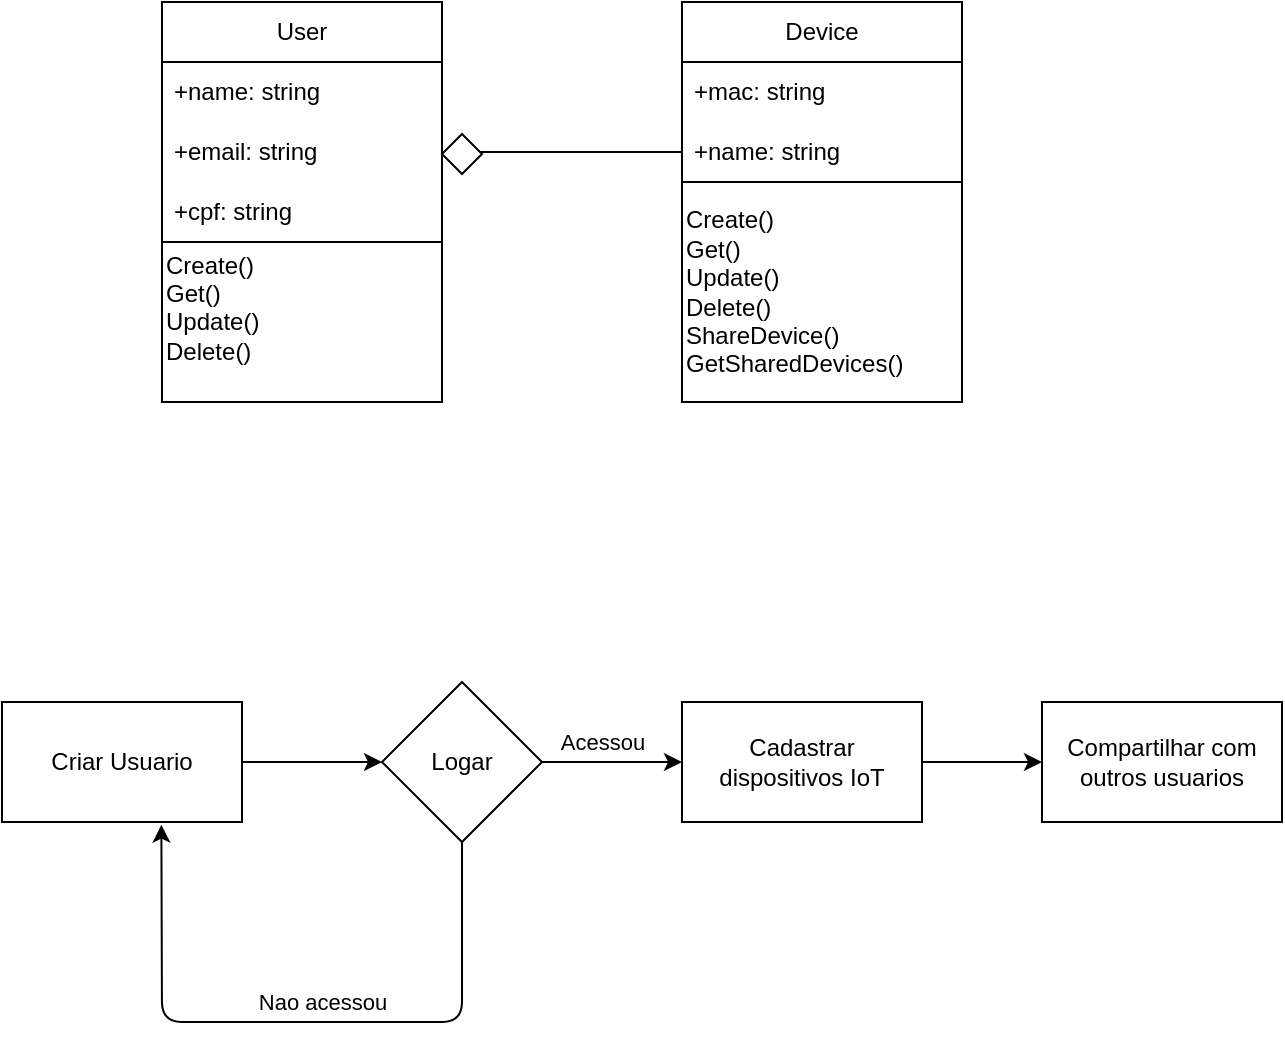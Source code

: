 <mxfile>
    <diagram id="Dx1TXjnr9XMH7GbBT_C2" name="Page-1">
        <mxGraphModel dx="942" dy="377" grid="1" gridSize="10" guides="1" tooltips="1" connect="1" arrows="1" fold="1" page="1" pageScale="1" pageWidth="850" pageHeight="1100" math="0" shadow="0">
            <root>
                <mxCell id="0"/>
                <mxCell id="1" parent="0"/>
                <mxCell id="5" value="User" style="swimlane;fontStyle=0;childLayout=stackLayout;horizontal=1;startSize=30;horizontalStack=0;resizeParent=1;resizeParentMax=0;resizeLast=0;collapsible=1;marginBottom=0;whiteSpace=wrap;html=1;" vertex="1" parent="1">
                    <mxGeometry x="230" y="170" width="140" height="120" as="geometry"/>
                </mxCell>
                <mxCell id="6" value="+name: string" style="text;strokeColor=none;fillColor=none;align=left;verticalAlign=middle;spacingLeft=4;spacingRight=4;overflow=hidden;points=[[0,0.5],[1,0.5]];portConstraint=eastwest;rotatable=0;whiteSpace=wrap;html=1;" vertex="1" parent="5">
                    <mxGeometry y="30" width="140" height="30" as="geometry"/>
                </mxCell>
                <mxCell id="7" value="+email: string" style="text;strokeColor=none;fillColor=none;align=left;verticalAlign=middle;spacingLeft=4;spacingRight=4;overflow=hidden;points=[[0,0.5],[1,0.5]];portConstraint=eastwest;rotatable=0;whiteSpace=wrap;html=1;" vertex="1" parent="5">
                    <mxGeometry y="60" width="140" height="30" as="geometry"/>
                </mxCell>
                <mxCell id="8" value="+cpf: string" style="text;strokeColor=none;fillColor=none;align=left;verticalAlign=middle;spacingLeft=4;spacingRight=4;overflow=hidden;points=[[0,0.5],[1,0.5]];portConstraint=eastwest;rotatable=0;whiteSpace=wrap;html=1;" vertex="1" parent="5">
                    <mxGeometry y="90" width="140" height="30" as="geometry"/>
                </mxCell>
                <mxCell id="13" value="Device" style="swimlane;fontStyle=0;childLayout=stackLayout;horizontal=1;startSize=30;horizontalStack=0;resizeParent=1;resizeParentMax=0;resizeLast=0;collapsible=1;marginBottom=0;whiteSpace=wrap;html=1;" vertex="1" parent="1">
                    <mxGeometry x="490" y="170" width="140" height="90" as="geometry">
                        <mxRectangle x="630" y="150" width="80" height="30" as="alternateBounds"/>
                    </mxGeometry>
                </mxCell>
                <mxCell id="14" value="+mac: string" style="text;strokeColor=none;fillColor=none;align=left;verticalAlign=middle;spacingLeft=4;spacingRight=4;overflow=hidden;points=[[0,0.5],[1,0.5]];portConstraint=eastwest;rotatable=0;whiteSpace=wrap;html=1;dashed=1;dashPattern=8 8;rounded=1;" vertex="1" parent="13">
                    <mxGeometry y="30" width="140" height="30" as="geometry"/>
                </mxCell>
                <mxCell id="15" value="+name: string" style="text;strokeColor=none;fillColor=none;align=left;verticalAlign=middle;spacingLeft=4;spacingRight=4;overflow=hidden;points=[[0,0.5],[1,0.5]];portConstraint=eastwest;rotatable=0;whiteSpace=wrap;html=1;" vertex="1" parent="13">
                    <mxGeometry y="60" width="140" height="30" as="geometry"/>
                </mxCell>
                <mxCell id="21" value="Create()&lt;br&gt;Get()&lt;br&gt;Update()&lt;br&gt;Delete()&lt;br&gt;ShareDevice()&lt;br&gt;GetSharedDevices()" style="rounded=0;whiteSpace=wrap;html=1;fillColor=none;align=left;" vertex="1" parent="1">
                    <mxGeometry x="490" y="260" width="140" height="110" as="geometry"/>
                </mxCell>
                <mxCell id="22" value="Create()&lt;br&gt;Get()&lt;br&gt;Update()&lt;br&gt;Delete()&lt;br&gt;&lt;br&gt;" style="rounded=0;whiteSpace=wrap;html=1;fillColor=none;align=left;" vertex="1" parent="1">
                    <mxGeometry x="230" y="290" width="140" height="80" as="geometry"/>
                </mxCell>
                <mxCell id="23" style="edgeStyle=none;html=1;" edge="1" parent="1" source="15" target="7">
                    <mxGeometry relative="1" as="geometry"/>
                </mxCell>
                <mxCell id="24" value="" style="rhombus;whiteSpace=wrap;html=1;rounded=0;fillColor=default;arcSize=50;" vertex="1" parent="1">
                    <mxGeometry x="370" y="236" width="20" height="20" as="geometry"/>
                </mxCell>
                <mxCell id="30" style="edgeStyle=none;html=1;entryX=0;entryY=0.5;entryDx=0;entryDy=0;" edge="1" parent="1" source="25" target="28">
                    <mxGeometry relative="1" as="geometry"/>
                </mxCell>
                <mxCell id="25" value="Criar Usuario" style="rounded=0;whiteSpace=wrap;html=1;fillColor=default;" vertex="1" parent="1">
                    <mxGeometry x="150" y="520" width="120" height="60" as="geometry"/>
                </mxCell>
                <mxCell id="33" style="edgeStyle=none;html=1;entryX=0;entryY=0.5;entryDx=0;entryDy=0;" edge="1" parent="1" source="27" target="32">
                    <mxGeometry relative="1" as="geometry"/>
                </mxCell>
                <mxCell id="27" value="Cadastrar dispositivos IoT" style="rounded=0;whiteSpace=wrap;html=1;fillColor=default;" vertex="1" parent="1">
                    <mxGeometry x="490" y="520" width="120" height="60" as="geometry"/>
                </mxCell>
                <mxCell id="29" style="edgeStyle=none;html=1;entryX=0.664;entryY=1.022;entryDx=0;entryDy=0;entryPerimeter=0;" edge="1" parent="1" source="28" target="25">
                    <mxGeometry relative="1" as="geometry">
                        <mxPoint x="200" y="680" as="targetPoint"/>
                        <Array as="points">
                            <mxPoint x="380" y="680"/>
                            <mxPoint x="230" y="680"/>
                        </Array>
                    </mxGeometry>
                </mxCell>
                <mxCell id="34" value="Nao acessou" style="edgeLabel;html=1;align=center;verticalAlign=middle;resizable=0;points=[];" vertex="1" connectable="0" parent="29">
                    <mxGeometry x="-0.162" relative="1" as="geometry">
                        <mxPoint x="-18" y="-10" as="offset"/>
                    </mxGeometry>
                </mxCell>
                <mxCell id="31" style="edgeStyle=none;html=1;entryX=0;entryY=0.5;entryDx=0;entryDy=0;" edge="1" parent="1" source="28" target="27">
                    <mxGeometry relative="1" as="geometry"/>
                </mxCell>
                <mxCell id="35" value="Acessou" style="edgeLabel;html=1;align=center;verticalAlign=middle;resizable=0;points=[];" vertex="1" connectable="0" parent="31">
                    <mxGeometry x="-0.414" y="1" relative="1" as="geometry">
                        <mxPoint x="9" y="-9" as="offset"/>
                    </mxGeometry>
                </mxCell>
                <mxCell id="28" value="Logar" style="rhombus;whiteSpace=wrap;html=1;rounded=0;fillColor=default;" vertex="1" parent="1">
                    <mxGeometry x="340" y="510" width="80" height="80" as="geometry"/>
                </mxCell>
                <mxCell id="32" value="Compartilhar com outros usuarios" style="whiteSpace=wrap;html=1;rounded=0;fillColor=default;" vertex="1" parent="1">
                    <mxGeometry x="670" y="520" width="120" height="60" as="geometry"/>
                </mxCell>
            </root>
        </mxGraphModel>
    </diagram>
</mxfile>